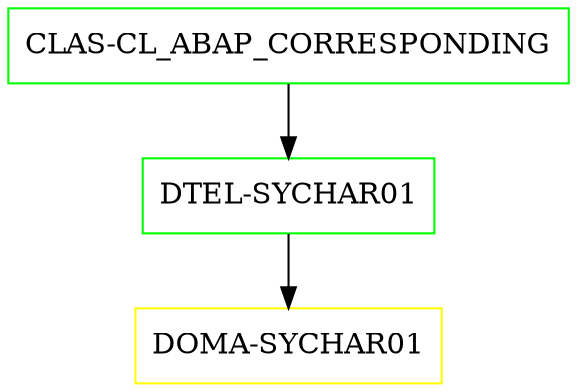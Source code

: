 digraph G {
  "CLAS-CL_ABAP_CORRESPONDING" [shape=box,color=green];
  "DTEL-SYCHAR01" [shape=box,color=green,URL="./DTEL_SYCHAR01.html"];
  "DOMA-SYCHAR01" [shape=box,color=yellow,URL="./DOMA_SYCHAR01.html"];
  "CLAS-CL_ABAP_CORRESPONDING" -> "DTEL-SYCHAR01";
  "DTEL-SYCHAR01" -> "DOMA-SYCHAR01";
}

